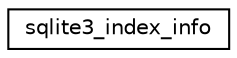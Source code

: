 digraph "Graphical Class Hierarchy"
{
 // LATEX_PDF_SIZE
  edge [fontname="Helvetica",fontsize="10",labelfontname="Helvetica",labelfontsize="10"];
  node [fontname="Helvetica",fontsize="10",shape=record];
  rankdir="LR";
  Node0 [label="sqlite3_index_info",height=0.2,width=0.4,color="black", fillcolor="white", style="filled",URL="$de/dd3/sqlite3_8h.html#d2/d4a/structsqlite3__index__info",tooltip=" "];
}
